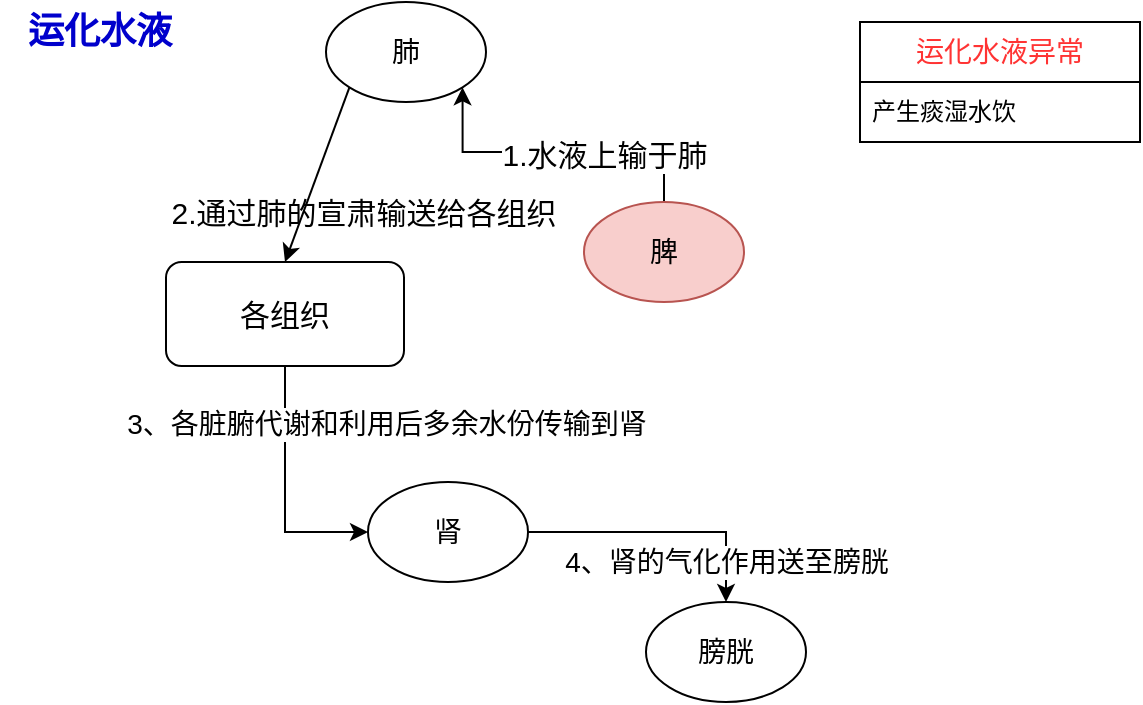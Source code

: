 <mxfile version="22.1.18" type="github">
  <diagram name="第 1 页" id="v6WuC6_yMRXJwfPHd7Fp">
    <mxGraphModel dx="1050" dy="557" grid="1" gridSize="10" guides="1" tooltips="1" connect="1" arrows="1" fold="1" page="1" pageScale="1" pageWidth="827" pageHeight="1169" math="0" shadow="0">
      <root>
        <mxCell id="0" />
        <mxCell id="1" parent="0" />
        <mxCell id="W0W4F_Cma30XKI7GQsnF-1" style="edgeStyle=orthogonalEdgeStyle;rounded=0;orthogonalLoop=1;jettySize=auto;html=1;exitX=0.5;exitY=1;exitDx=0;exitDy=0;entryX=0;entryY=0.5;entryDx=0;entryDy=0;" edge="1" parent="1" source="W0W4F_Cma30XKI7GQsnF-3" target="W0W4F_Cma30XKI7GQsnF-10">
          <mxGeometry relative="1" as="geometry" />
        </mxCell>
        <mxCell id="W0W4F_Cma30XKI7GQsnF-2" value="3、各脏腑代谢和利用后多余水份传输到肾" style="edgeLabel;html=1;align=center;verticalAlign=middle;resizable=0;points=[];fontSize=14;" vertex="1" connectable="0" parent="W0W4F_Cma30XKI7GQsnF-1">
          <mxGeometry x="-0.539" y="1" relative="1" as="geometry">
            <mxPoint x="49" as="offset" />
          </mxGeometry>
        </mxCell>
        <mxCell id="W0W4F_Cma30XKI7GQsnF-3" value="各组织" style="rounded=1;whiteSpace=wrap;html=1;fontSize=15;" vertex="1" parent="1">
          <mxGeometry x="153" y="566" width="119" height="52" as="geometry" />
        </mxCell>
        <mxCell id="W0W4F_Cma30XKI7GQsnF-4" style="edgeStyle=orthogonalEdgeStyle;rounded=0;orthogonalLoop=1;jettySize=auto;html=1;exitX=0.5;exitY=0;exitDx=0;exitDy=0;entryX=1;entryY=1;entryDx=0;entryDy=0;" edge="1" parent="1" source="W0W4F_Cma30XKI7GQsnF-6" target="W0W4F_Cma30XKI7GQsnF-7">
          <mxGeometry relative="1" as="geometry" />
        </mxCell>
        <mxCell id="W0W4F_Cma30XKI7GQsnF-5" value="1.水液上输于肺" style="edgeLabel;html=1;align=center;verticalAlign=middle;resizable=0;points=[];fontSize=15;" vertex="1" connectable="0" parent="W0W4F_Cma30XKI7GQsnF-4">
          <mxGeometry x="-0.299" y="1" relative="1" as="geometry">
            <mxPoint as="offset" />
          </mxGeometry>
        </mxCell>
        <mxCell id="W0W4F_Cma30XKI7GQsnF-6" value="脾" style="ellipse;whiteSpace=wrap;html=1;fontSize=14;fillColor=#f8cecc;strokeColor=#b85450;" vertex="1" parent="1">
          <mxGeometry x="362" y="536" width="80" height="50" as="geometry" />
        </mxCell>
        <mxCell id="W0W4F_Cma30XKI7GQsnF-7" value="肺" style="ellipse;whiteSpace=wrap;html=1;fontSize=14;" vertex="1" parent="1">
          <mxGeometry x="233" y="436" width="80" height="50" as="geometry" />
        </mxCell>
        <mxCell id="W0W4F_Cma30XKI7GQsnF-8" style="edgeStyle=orthogonalEdgeStyle;rounded=0;orthogonalLoop=1;jettySize=auto;html=1;exitX=1;exitY=0.5;exitDx=0;exitDy=0;entryX=0.5;entryY=0;entryDx=0;entryDy=0;" edge="1" parent="1" source="W0W4F_Cma30XKI7GQsnF-10" target="W0W4F_Cma30XKI7GQsnF-11">
          <mxGeometry relative="1" as="geometry" />
        </mxCell>
        <mxCell id="W0W4F_Cma30XKI7GQsnF-9" value="4、肾的气化作用送至膀胱" style="edgeLabel;html=1;align=center;verticalAlign=middle;resizable=0;points=[];fontSize=14;" vertex="1" connectable="0" parent="W0W4F_Cma30XKI7GQsnF-8">
          <mxGeometry x="0.24" y="-4" relative="1" as="geometry">
            <mxPoint x="16" y="11" as="offset" />
          </mxGeometry>
        </mxCell>
        <mxCell id="W0W4F_Cma30XKI7GQsnF-10" value="肾" style="ellipse;whiteSpace=wrap;html=1;fontSize=14;" vertex="1" parent="1">
          <mxGeometry x="254" y="676" width="80" height="50" as="geometry" />
        </mxCell>
        <mxCell id="W0W4F_Cma30XKI7GQsnF-11" value="膀胱" style="ellipse;whiteSpace=wrap;html=1;fontSize=14;" vertex="1" parent="1">
          <mxGeometry x="393" y="736" width="80" height="50" as="geometry" />
        </mxCell>
        <mxCell id="W0W4F_Cma30XKI7GQsnF-12" value="" style="endArrow=classic;html=1;rounded=0;entryX=0.5;entryY=0;entryDx=0;entryDy=0;exitX=0;exitY=1;exitDx=0;exitDy=0;" edge="1" parent="1" source="W0W4F_Cma30XKI7GQsnF-7" target="W0W4F_Cma30XKI7GQsnF-3">
          <mxGeometry width="50" height="50" relative="1" as="geometry">
            <mxPoint x="162" y="516" as="sourcePoint" />
            <mxPoint x="238" y="625" as="targetPoint" />
          </mxGeometry>
        </mxCell>
        <mxCell id="W0W4F_Cma30XKI7GQsnF-13" value="2.通过肺的宣肃输送给各组织" style="text;html=1;strokeColor=none;fillColor=none;align=center;verticalAlign=middle;whiteSpace=wrap;rounded=0;fontSize=15;" vertex="1" parent="1">
          <mxGeometry x="153" y="526" width="198" height="30" as="geometry" />
        </mxCell>
        <mxCell id="W0W4F_Cma30XKI7GQsnF-14" value="运化水液" style="text;html=1;strokeColor=none;fillColor=none;align=center;verticalAlign=middle;whiteSpace=wrap;rounded=0;fontSize=18;fontStyle=1;fontColor=#0000CC;" vertex="1" parent="1">
          <mxGeometry x="70" y="436" width="100" height="30" as="geometry" />
        </mxCell>
        <mxCell id="W0W4F_Cma30XKI7GQsnF-15" value="&lt;font color=&quot;#ff3333&quot; style=&quot;font-size: 14px;&quot;&gt;运化水液异常&lt;/font&gt;" style="swimlane;fontStyle=0;childLayout=stackLayout;horizontal=1;startSize=30;horizontalStack=0;resizeParent=1;resizeParentMax=0;resizeLast=0;collapsible=1;marginBottom=0;whiteSpace=wrap;html=1;" vertex="1" parent="1">
          <mxGeometry x="500" y="446" width="140" height="60" as="geometry" />
        </mxCell>
        <mxCell id="W0W4F_Cma30XKI7GQsnF-16" value="产生痰湿水饮" style="text;strokeColor=none;fillColor=none;align=left;verticalAlign=middle;spacingLeft=4;spacingRight=4;overflow=hidden;points=[[0,0.5],[1,0.5]];portConstraint=eastwest;rotatable=0;whiteSpace=wrap;html=1;" vertex="1" parent="W0W4F_Cma30XKI7GQsnF-15">
          <mxGeometry y="30" width="140" height="30" as="geometry" />
        </mxCell>
      </root>
    </mxGraphModel>
  </diagram>
</mxfile>
